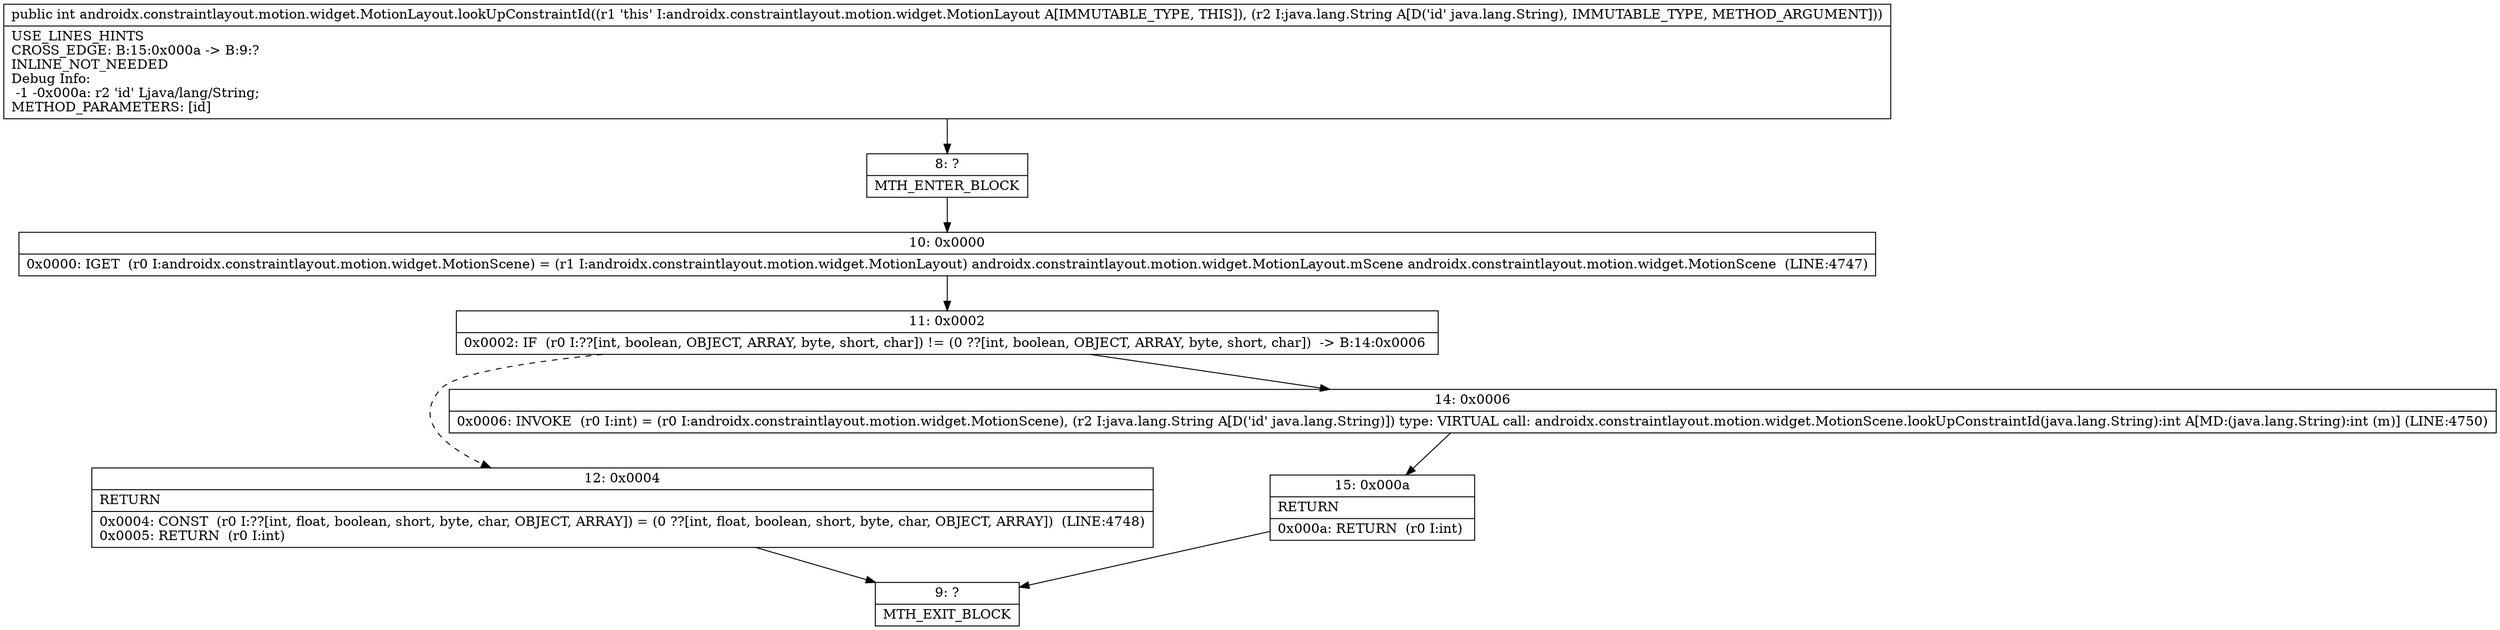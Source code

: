digraph "CFG forandroidx.constraintlayout.motion.widget.MotionLayout.lookUpConstraintId(Ljava\/lang\/String;)I" {
Node_8 [shape=record,label="{8\:\ ?|MTH_ENTER_BLOCK\l}"];
Node_10 [shape=record,label="{10\:\ 0x0000|0x0000: IGET  (r0 I:androidx.constraintlayout.motion.widget.MotionScene) = (r1 I:androidx.constraintlayout.motion.widget.MotionLayout) androidx.constraintlayout.motion.widget.MotionLayout.mScene androidx.constraintlayout.motion.widget.MotionScene  (LINE:4747)\l}"];
Node_11 [shape=record,label="{11\:\ 0x0002|0x0002: IF  (r0 I:??[int, boolean, OBJECT, ARRAY, byte, short, char]) != (0 ??[int, boolean, OBJECT, ARRAY, byte, short, char])  \-\> B:14:0x0006 \l}"];
Node_12 [shape=record,label="{12\:\ 0x0004|RETURN\l|0x0004: CONST  (r0 I:??[int, float, boolean, short, byte, char, OBJECT, ARRAY]) = (0 ??[int, float, boolean, short, byte, char, OBJECT, ARRAY])  (LINE:4748)\l0x0005: RETURN  (r0 I:int) \l}"];
Node_9 [shape=record,label="{9\:\ ?|MTH_EXIT_BLOCK\l}"];
Node_14 [shape=record,label="{14\:\ 0x0006|0x0006: INVOKE  (r0 I:int) = (r0 I:androidx.constraintlayout.motion.widget.MotionScene), (r2 I:java.lang.String A[D('id' java.lang.String)]) type: VIRTUAL call: androidx.constraintlayout.motion.widget.MotionScene.lookUpConstraintId(java.lang.String):int A[MD:(java.lang.String):int (m)] (LINE:4750)\l}"];
Node_15 [shape=record,label="{15\:\ 0x000a|RETURN\l|0x000a: RETURN  (r0 I:int) \l}"];
MethodNode[shape=record,label="{public int androidx.constraintlayout.motion.widget.MotionLayout.lookUpConstraintId((r1 'this' I:androidx.constraintlayout.motion.widget.MotionLayout A[IMMUTABLE_TYPE, THIS]), (r2 I:java.lang.String A[D('id' java.lang.String), IMMUTABLE_TYPE, METHOD_ARGUMENT]))  | USE_LINES_HINTS\lCROSS_EDGE: B:15:0x000a \-\> B:9:?\lINLINE_NOT_NEEDED\lDebug Info:\l  \-1 \-0x000a: r2 'id' Ljava\/lang\/String;\lMETHOD_PARAMETERS: [id]\l}"];
MethodNode -> Node_8;Node_8 -> Node_10;
Node_10 -> Node_11;
Node_11 -> Node_12[style=dashed];
Node_11 -> Node_14;
Node_12 -> Node_9;
Node_14 -> Node_15;
Node_15 -> Node_9;
}

